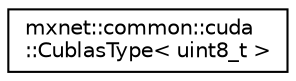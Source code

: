 digraph "Graphical Class Hierarchy"
{
 // LATEX_PDF_SIZE
  edge [fontname="Helvetica",fontsize="10",labelfontname="Helvetica",labelfontsize="10"];
  node [fontname="Helvetica",fontsize="10",shape=record];
  rankdir="LR";
  Node0 [label="mxnet::common::cuda\l::CublasType\< uint8_t \>",height=0.2,width=0.4,color="black", fillcolor="white", style="filled",URL="$structmxnet_1_1common_1_1cuda_1_1CublasType_3_01uint8__t_01_4.html",tooltip=" "];
}
